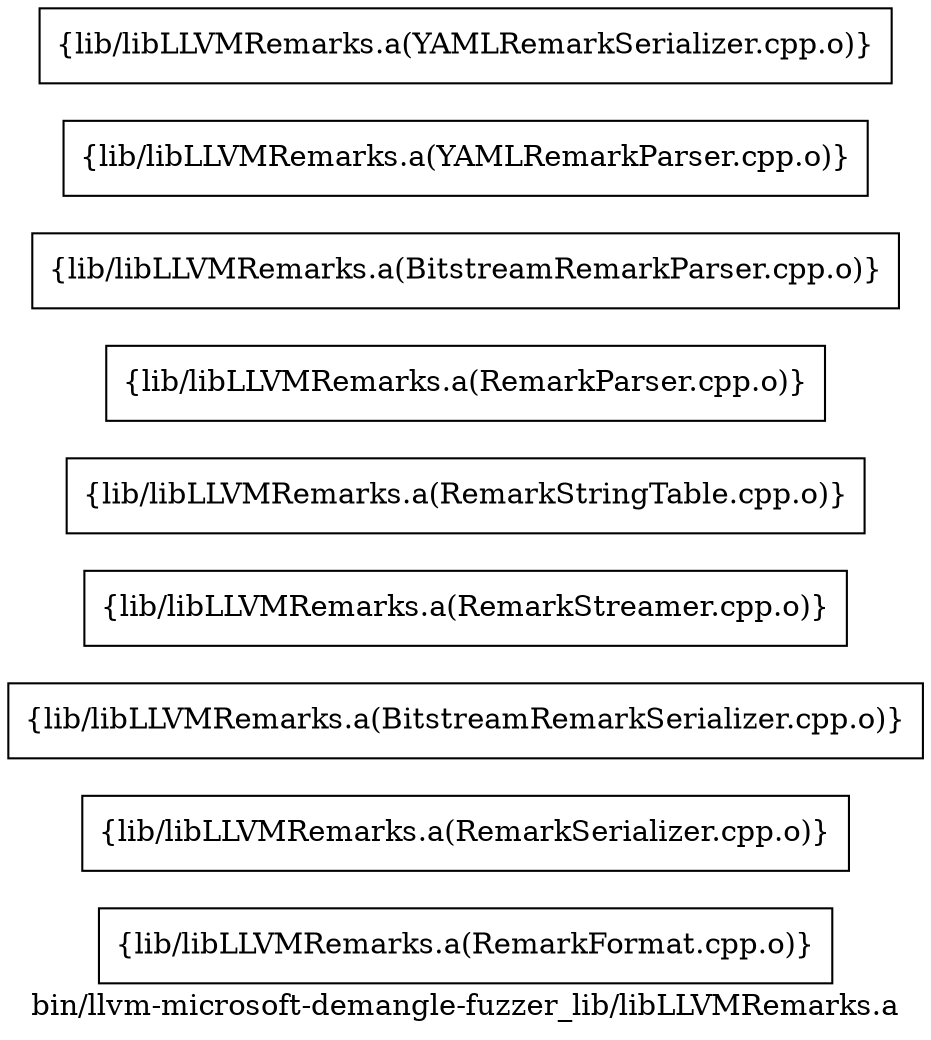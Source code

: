 digraph "bin/llvm-microsoft-demangle-fuzzer_lib/libLLVMRemarks.a" {
	label="bin/llvm-microsoft-demangle-fuzzer_lib/libLLVMRemarks.a";
	rankdir=LR;

	Node0x557820d56078 [shape=record,shape=box,group=0,label="{lib/libLLVMRemarks.a(RemarkFormat.cpp.o)}"];
	Node0x557820d558a8 [shape=record,shape=box,group=0,label="{lib/libLLVMRemarks.a(RemarkSerializer.cpp.o)}"];
	Node0x557820d564d8 [shape=record,shape=box,group=0,label="{lib/libLLVMRemarks.a(BitstreamRemarkSerializer.cpp.o)}"];
	Node0x557820d59b88 [shape=record,shape=box,group=0,label="{lib/libLLVMRemarks.a(RemarkStreamer.cpp.o)}"];
	Node0x557820d58a08 [shape=record,shape=box,group=0,label="{lib/libLLVMRemarks.a(RemarkStringTable.cpp.o)}"];
	Node0x557820d58968 [shape=record,shape=box,group=0,label="{lib/libLLVMRemarks.a(RemarkParser.cpp.o)}"];
	Node0x557820d57d38 [shape=record,shape=box,group=0,label="{lib/libLLVMRemarks.a(BitstreamRemarkParser.cpp.o)}"];
	Node0x557820d57ba8 [shape=record,shape=box,group=0,label="{lib/libLLVMRemarks.a(YAMLRemarkParser.cpp.o)}"];
	Node0x557820d56e38 [shape=record,shape=box,group=0,label="{lib/libLLVMRemarks.a(YAMLRemarkSerializer.cpp.o)}"];
}
